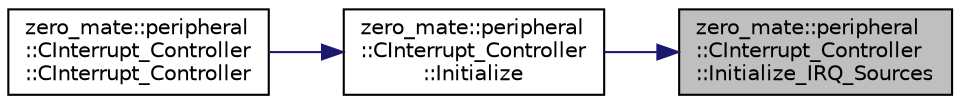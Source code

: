digraph "zero_mate::peripheral::CInterrupt_Controller::Initialize_IRQ_Sources"
{
 // LATEX_PDF_SIZE
  bgcolor="transparent";
  edge [fontname="Helvetica",fontsize="10",labelfontname="Helvetica",labelfontsize="10"];
  node [fontname="Helvetica",fontsize="10",shape=record];
  rankdir="RL";
  Node1 [label="zero_mate::peripheral\l::CInterrupt_Controller\l::Initialize_IRQ_Sources",height=0.2,width=0.4,color="black", fillcolor="grey75", style="filled", fontcolor="black",tooltip=" "];
  Node1 -> Node2 [dir="back",color="midnightblue",fontsize="10",style="solid",fontname="Helvetica"];
  Node2 [label="zero_mate::peripheral\l::CInterrupt_Controller\l::Initialize",height=0.2,width=0.4,color="black",URL="$classzero__mate_1_1peripheral_1_1CInterrupt__Controller.html#aa5a5645d4adb59932e0775fcf561f3fd",tooltip=" "];
  Node2 -> Node3 [dir="back",color="midnightblue",fontsize="10",style="solid",fontname="Helvetica"];
  Node3 [label="zero_mate::peripheral\l::CInterrupt_Controller\l::CInterrupt_Controller",height=0.2,width=0.4,color="black",URL="$classzero__mate_1_1peripheral_1_1CInterrupt__Controller.html#afa2b9bbd779dc5d6958c5fba99b5b72f",tooltip=" "];
}
